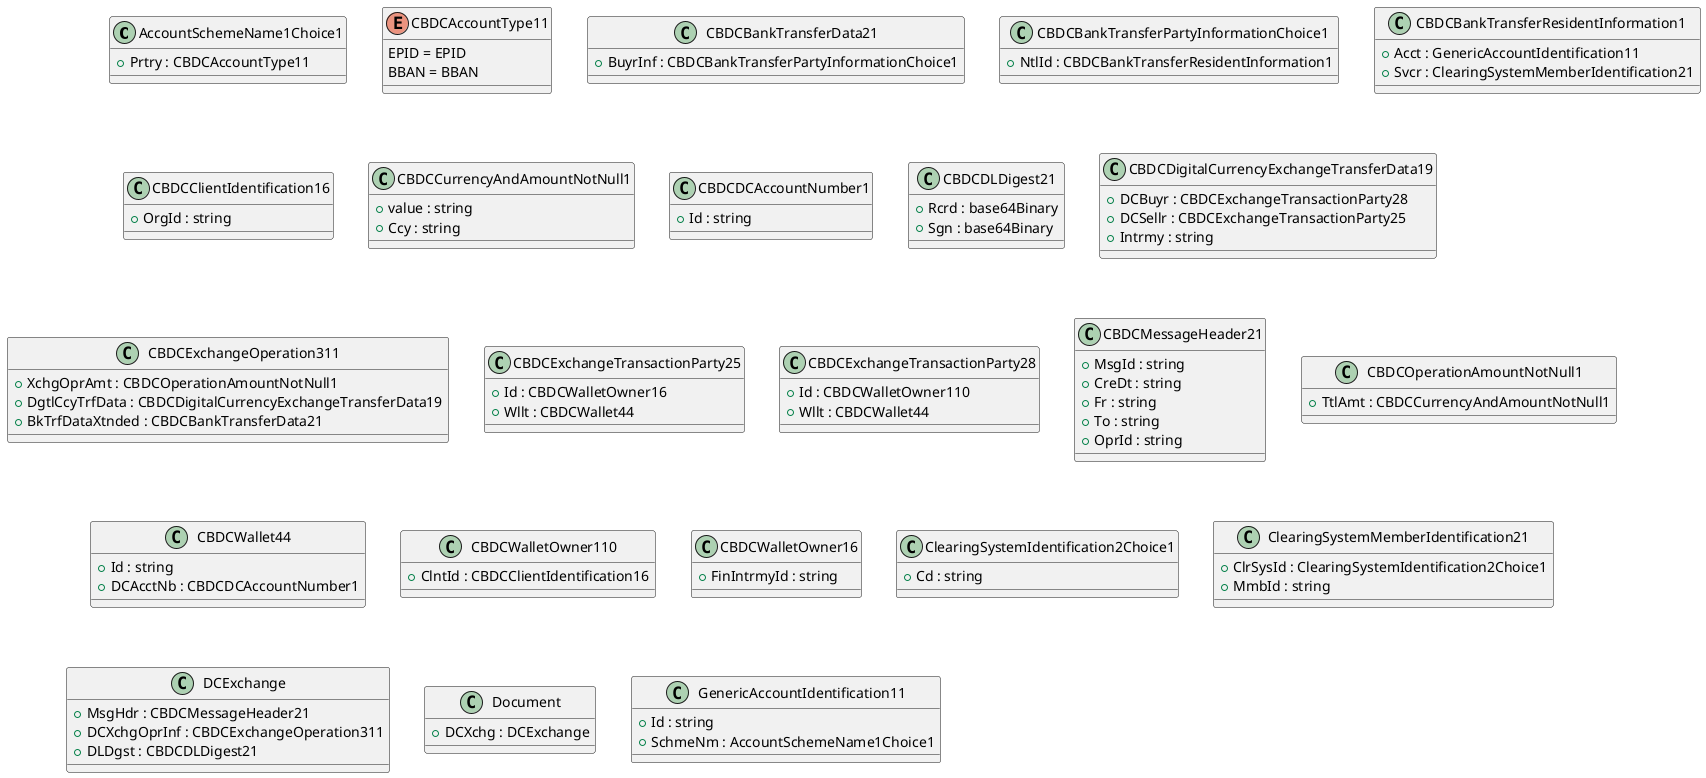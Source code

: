 @startuml

class AccountSchemeName1Choice1 {
    +Prtry : CBDCAccountType11
}
enum CBDCAccountType11 {
    EPID = EPID
    BBAN = BBAN
}
class CBDCBankTransferData21 {
    +BuyrInf : CBDCBankTransferPartyInformationChoice1
}
class CBDCBankTransferPartyInformationChoice1 {
    +NtlId : CBDCBankTransferResidentInformation1
}
class CBDCBankTransferResidentInformation1 {
    +Acct : GenericAccountIdentification11
    +Svcr : ClearingSystemMemberIdentification21
}
class CBDCClientIdentification16 {
    +OrgId : string
}
class CBDCCurrencyAndAmountNotNull1 {
    +value : string
    +Ccy : string
}
class CBDCDCAccountNumber1 {
    +Id : string
}
class CBDCDLDigest21 {
    +Rcrd : base64Binary
    +Sgn : base64Binary
}
class CBDCDigitalCurrencyExchangeTransferData19 {
    +DCBuyr : CBDCExchangeTransactionParty28
    +DCSellr : CBDCExchangeTransactionParty25
    +Intrmy : string
}
class CBDCExchangeOperation311 {
    +XchgOprAmt : CBDCOperationAmountNotNull1
    +DgtlCcyTrfData : CBDCDigitalCurrencyExchangeTransferData19
    +BkTrfDataXtnded : CBDCBankTransferData21
}
class CBDCExchangeTransactionParty25 {
    +Id : CBDCWalletOwner16
    +Wllt : CBDCWallet44
}
class CBDCExchangeTransactionParty28 {
    +Id : CBDCWalletOwner110
    +Wllt : CBDCWallet44
}
class CBDCMessageHeader21 {
    +MsgId : string
    +CreDt : string
    +Fr : string
    +To : string
    +OprId : string
}
class CBDCOperationAmountNotNull1 {
    +TtlAmt : CBDCCurrencyAndAmountNotNull1
}
class CBDCWallet44 {
    +Id : string
    +DCAcctNb : CBDCDCAccountNumber1
}
class CBDCWalletOwner110 {
    +ClntId : CBDCClientIdentification16
}
class CBDCWalletOwner16 {
    +FinIntrmyId : string
}
class ClearingSystemIdentification2Choice1 {
    +Cd : string
}
class ClearingSystemMemberIdentification21 {
    +ClrSysId : ClearingSystemIdentification2Choice1
    +MmbId : string
}
class DCExchange {
    +MsgHdr : CBDCMessageHeader21
    +DCXchgOprInf : CBDCExchangeOperation311
    +DLDgst : CBDCDLDigest21
}
class Document {
    +DCXchg : DCExchange
}
class GenericAccountIdentification11 {
    +Id : string
    +SchmeNm : AccountSchemeName1Choice1
}

@enduml
